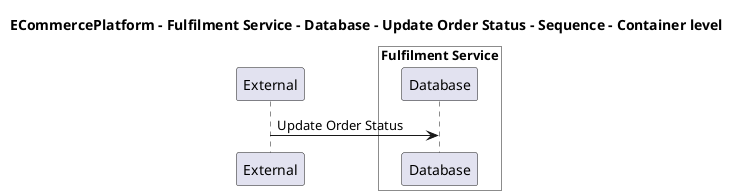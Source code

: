 @startuml

title ECommercePlatform - Fulfilment Service - Database - Update Order Status - Sequence - Container level

participant "External" as C4InterFlow.SoftwareSystems.ExternalSystem

box "Fulfilment Service" #White
    participant "Database" as ECommercePlatform.SoftwareSystems.FulfilmentService.Containers.Database
end box


C4InterFlow.SoftwareSystems.ExternalSystem -> ECommercePlatform.SoftwareSystems.FulfilmentService.Containers.Database : Update Order Status


@enduml
